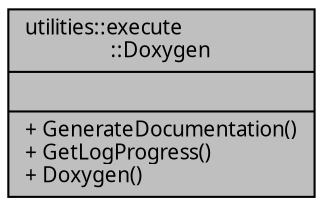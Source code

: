 digraph "utilities::execute::Doxygen"
{
 // INTERACTIVE_SVG=YES
  edge [fontname="Verdana",fontsize="10",labelfontname="Verdana",labelfontsize="10"];
  node [fontname="Verdana",fontsize="10",shape=record];
  Node1 [label="{utilities::execute\l::Doxygen\n||+ GenerateDocumentation()\l+ GetLogProgress()\l+ Doxygen()\l}",height=0.2,width=0.4,color="black", fillcolor="grey75", style="filled", fontcolor="black"];
}
